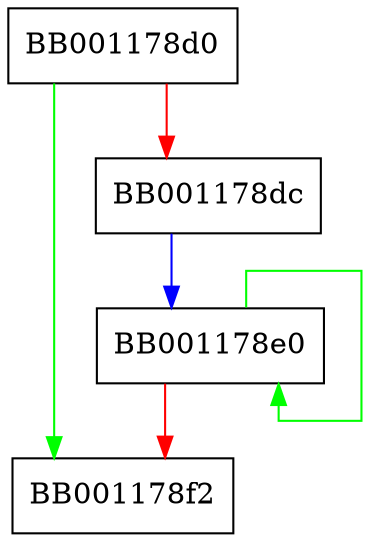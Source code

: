 digraph _obstack_memory_used {
  node [shape="box"];
  graph [splines=ortho];
  BB001178d0 -> BB001178f2 [color="green"];
  BB001178d0 -> BB001178dc [color="red"];
  BB001178dc -> BB001178e0 [color="blue"];
  BB001178e0 -> BB001178e0 [color="green"];
  BB001178e0 -> BB001178f2 [color="red"];
}